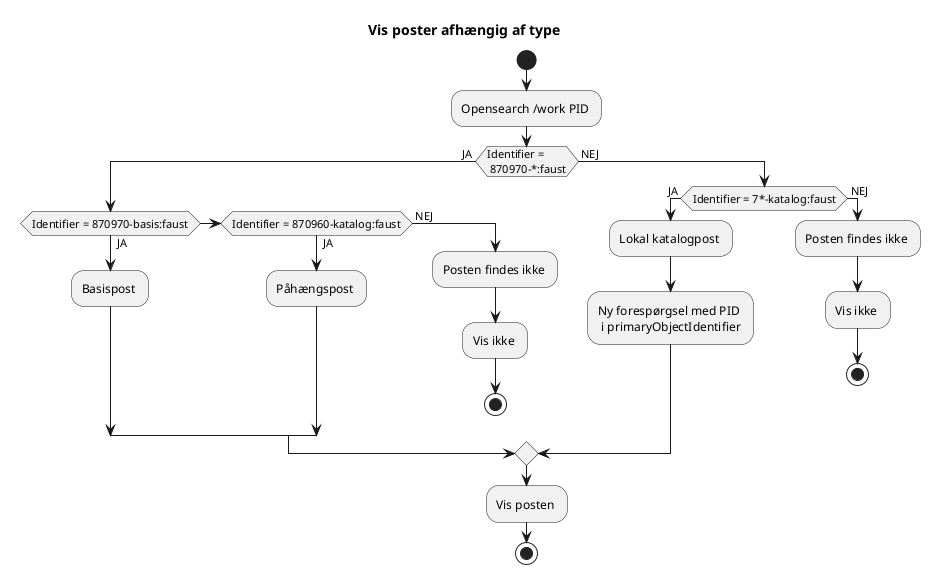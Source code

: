 @startuml
title Vis poster afhængig af type

' Skinparams '
skinparam monochrome true
'skinparam handwritten true

start

:Opensearch /work PID ;

if (Identifier = \n 870970-*:faust) then ( JA )
    
    if (Identifier = 870970-basis:faust) then ( JA )
        :Basispost ;
    elseif (Identifier = 870960-katalog:faust) then ( JA )
        :Påhængspost ;
    else ( NEJ )
        :Posten findes ikke ;
        :Vis ikke ;
        stop
    endif

else ( NEJ )

    if (Identifier = 7*-katalog:faust) then ( JA )
        :Lokal katalogpost ;
        :Ny forespørgsel med PID \n i primaryObjectIdentifier ;
    else ( NEJ )
        :Posten findes ikke ;
        :Vis ikke ;
        stop
    endif
      
endif

:Vis posten ;
stop

@enduml
